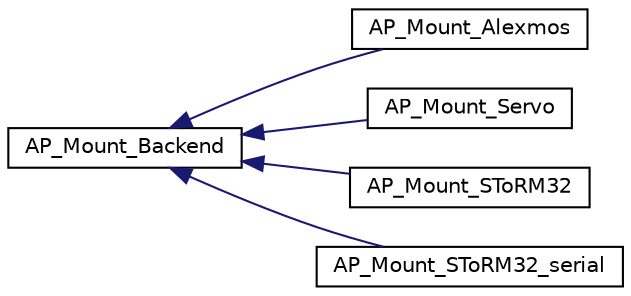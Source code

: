 digraph "Graphical Class Hierarchy"
{
 // INTERACTIVE_SVG=YES
  edge [fontname="Helvetica",fontsize="10",labelfontname="Helvetica",labelfontsize="10"];
  node [fontname="Helvetica",fontsize="10",shape=record];
  rankdir="LR";
  Node1 [label="AP_Mount_Backend",height=0.2,width=0.4,color="black", fillcolor="white", style="filled",URL="$classAP__Mount__Backend.html"];
  Node1 -> Node2 [dir="back",color="midnightblue",fontsize="10",style="solid",fontname="Helvetica"];
  Node2 [label="AP_Mount_Alexmos",height=0.2,width=0.4,color="black", fillcolor="white", style="filled",URL="$classAP__Mount__Alexmos.html"];
  Node1 -> Node3 [dir="back",color="midnightblue",fontsize="10",style="solid",fontname="Helvetica"];
  Node3 [label="AP_Mount_Servo",height=0.2,width=0.4,color="black", fillcolor="white", style="filled",URL="$classAP__Mount__Servo.html"];
  Node1 -> Node4 [dir="back",color="midnightblue",fontsize="10",style="solid",fontname="Helvetica"];
  Node4 [label="AP_Mount_SToRM32",height=0.2,width=0.4,color="black", fillcolor="white", style="filled",URL="$classAP__Mount__SToRM32.html"];
  Node1 -> Node5 [dir="back",color="midnightblue",fontsize="10",style="solid",fontname="Helvetica"];
  Node5 [label="AP_Mount_SToRM32_serial",height=0.2,width=0.4,color="black", fillcolor="white", style="filled",URL="$classAP__Mount__SToRM32__serial.html"];
}
